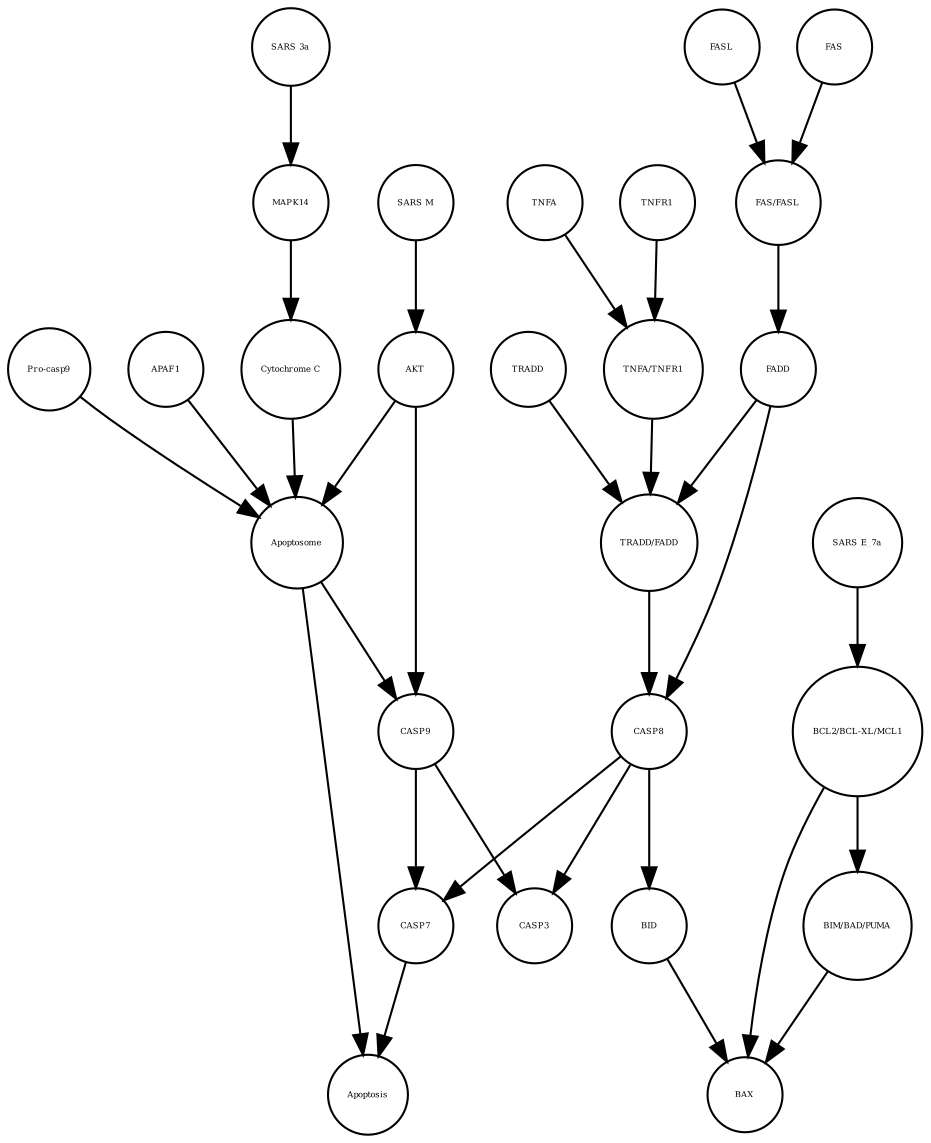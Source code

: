 strict digraph  {
CASP7 [annotation="", bipartite=0, cls=macromolecule, fontsize=4, label=CASP7, shape=circle];
Apoptosis [annotation="", bipartite=0, cls=phenotype, fontsize=4, label=Apoptosis, shape=circle];
Apoptosome [annotation="", bipartite=0, cls=complex, fontsize=4, label=Apoptosome, shape=circle];
AKT [annotation="", bipartite=0, cls=macromolecule, fontsize=4, label=AKT, shape=circle];
"SARS 3a" [annotation="", bipartite=0, cls=macromolecule, fontsize=4, label="SARS 3a", shape=circle];
"BCL2/BCL-XL/MCL1" [annotation="", bipartite=0, cls=complex, fontsize=4, label="BCL2/BCL-XL/MCL1", shape=circle];
BAX [annotation="", bipartite=0, cls=macromolecule, fontsize=4, label=BAX, shape=circle];
CASP8 [annotation="", bipartite=0, cls=macromolecule, fontsize=4, label=CASP8, shape=circle];
APAF1 [annotation="", bipartite=0, cls=macromolecule, fontsize=4, label=APAF1, shape=circle];
CASP3 [annotation="", bipartite=0, cls=macromolecule, fontsize=4, label=CASP3, shape=circle];
"TNFA/TNFR1" [annotation="", bipartite=0, cls=complex, fontsize=4, label="TNFA/TNFR1", shape=circle];
FADD [annotation="", bipartite=0, cls=macromolecule, fontsize=4, label=FADD, shape=circle];
"Cytochrome C" [annotation="", bipartite=0, cls=macromolecule, fontsize=4, label="Cytochrome C", shape=circle];
TRADD [annotation="", bipartite=0, cls=macromolecule, fontsize=4, label=TRADD, shape=circle];
"SARS M" [annotation="", bipartite=0, cls=macromolecule, fontsize=4, label="SARS M", shape=circle];
BID [annotation="", bipartite=0, cls=macromolecule, fontsize=4, label=BID, shape=circle];
"SARS E_7a" [annotation="", bipartite=0, cls=macromolecule, fontsize=4, label="SARS E_7a", shape=circle];
TNFR1 [annotation="", bipartite=0, cls=macromolecule, fontsize=4, label=TNFR1, shape=circle];
TNFA [annotation="", bipartite=0, cls=macromolecule, fontsize=4, label=TNFA, shape=circle];
"TRADD/FADD" [annotation="", bipartite=0, cls=complex, fontsize=4, label="TRADD/FADD", shape=circle];
"Pro-casp9" [annotation="", bipartite=0, cls=macromolecule, fontsize=4, label="Pro-casp9", shape=circle];
FAS [annotation="", bipartite=0, cls=macromolecule, fontsize=4, label=FAS, shape=circle];
"FAS/FASL" [annotation="", bipartite=0, cls=complex, fontsize=4, label="FAS/FASL", shape=circle];
CASP9 [annotation="", bipartite=0, cls=macromolecule, fontsize=4, label=CASP9, shape=circle];
MAPK14 [annotation="", bipartite=0, cls=macromolecule, fontsize=4, label=MAPK14, shape=circle];
FASL [annotation="", bipartite=0, cls=macromolecule, fontsize=4, label=FASL, shape=circle];
"BIM/BAD/PUMA" [annotation="", bipartite=0, cls=complex, fontsize=4, label="BIM/BAD/PUMA", shape=circle];
CASP7 -> Apoptosis  [annotation="", interaction_type=stimulation];
Apoptosome -> Apoptosis  [annotation="", interaction_type=stimulation];
Apoptosome -> CASP9  [annotation="urn_miriam_kegg.pathway_hsa04210", interaction_type=catalysis];
AKT -> Apoptosome  [annotation="urn_miriam_kegg.pathway_hsa04210", interaction_type=inhibition];
AKT -> CASP9  [annotation="urn_miriam_kegg.pathway_hsa04210", interaction_type=inhibition];
"SARS 3a" -> MAPK14  [annotation=urn_miriam_pubmed_31226023, interaction_type=catalysis];
"BCL2/BCL-XL/MCL1" -> "BIM/BAD/PUMA"  [annotation="", interaction_type=inhibition];
"BCL2/BCL-XL/MCL1" -> BAX  [annotation=urn_miriam_pubmed_31226023, interaction_type=inhibition];
CASP8 -> BID  [annotation="urn_miriam_kegg.pathway_hsa04210", interaction_type=catalysis];
CASP8 -> CASP3  [annotation="urn_miriam_kegg.pathway_hsa04210", interaction_type=catalysis];
CASP8 -> CASP7  [annotation="urn_miriam_kegg.pathway_hsa04210", interaction_type=catalysis];
APAF1 -> Apoptosome  [annotation="", interaction_type=production];
"TNFA/TNFR1" -> "TRADD/FADD"  [annotation="urn_miriam_kegg.pathway_hsa04210", interaction_type=catalysis];
FADD -> CASP8  [annotation="urn_miriam_kegg.pathway_hsa04210", interaction_type=catalysis];
FADD -> "TRADD/FADD"  [annotation="", interaction_type=production];
"Cytochrome C" -> Apoptosome  [annotation="", interaction_type=production];
TRADD -> "TRADD/FADD"  [annotation="", interaction_type=production];
"SARS M" -> AKT  [annotation=urn_miriam_pubmed_31226023, interaction_type=inhibition];
BID -> BAX  [annotation=urn_miriam_pubmed_31226023, interaction_type=catalysis];
"SARS E_7a" -> "BCL2/BCL-XL/MCL1"  [annotation="", interaction_type=inhibition];
TNFR1 -> "TNFA/TNFR1"  [annotation="", interaction_type=production];
TNFA -> "TNFA/TNFR1"  [annotation="", interaction_type=production];
"TRADD/FADD" -> CASP8  [annotation="urn_miriam_kegg.pathway_hsa04210", interaction_type=catalysis];
"Pro-casp9" -> Apoptosome  [annotation="", interaction_type=production];
FAS -> "FAS/FASL"  [annotation="", interaction_type=production];
"FAS/FASL" -> FADD  [annotation="urn_miriam_kegg.pathway_hsa04210", interaction_type=catalysis];
CASP9 -> CASP3  [annotation="urn_miriam_kegg.pathway_hsa04210", interaction_type=catalysis];
CASP9 -> CASP7  [annotation="urn_miriam_kegg.pathway_hsa04210", interaction_type=catalysis];
MAPK14 -> "Cytochrome C"  [annotation="urn_miriam_kegg.pathway_hsa04210|urn_miriam_pubmed_31226023", interaction_type=catalysis];
FASL -> "FAS/FASL"  [annotation="", interaction_type=production];
"BIM/BAD/PUMA" -> BAX  [annotation=urn_miriam_pubmed_31226023, interaction_type=catalysis];
}
